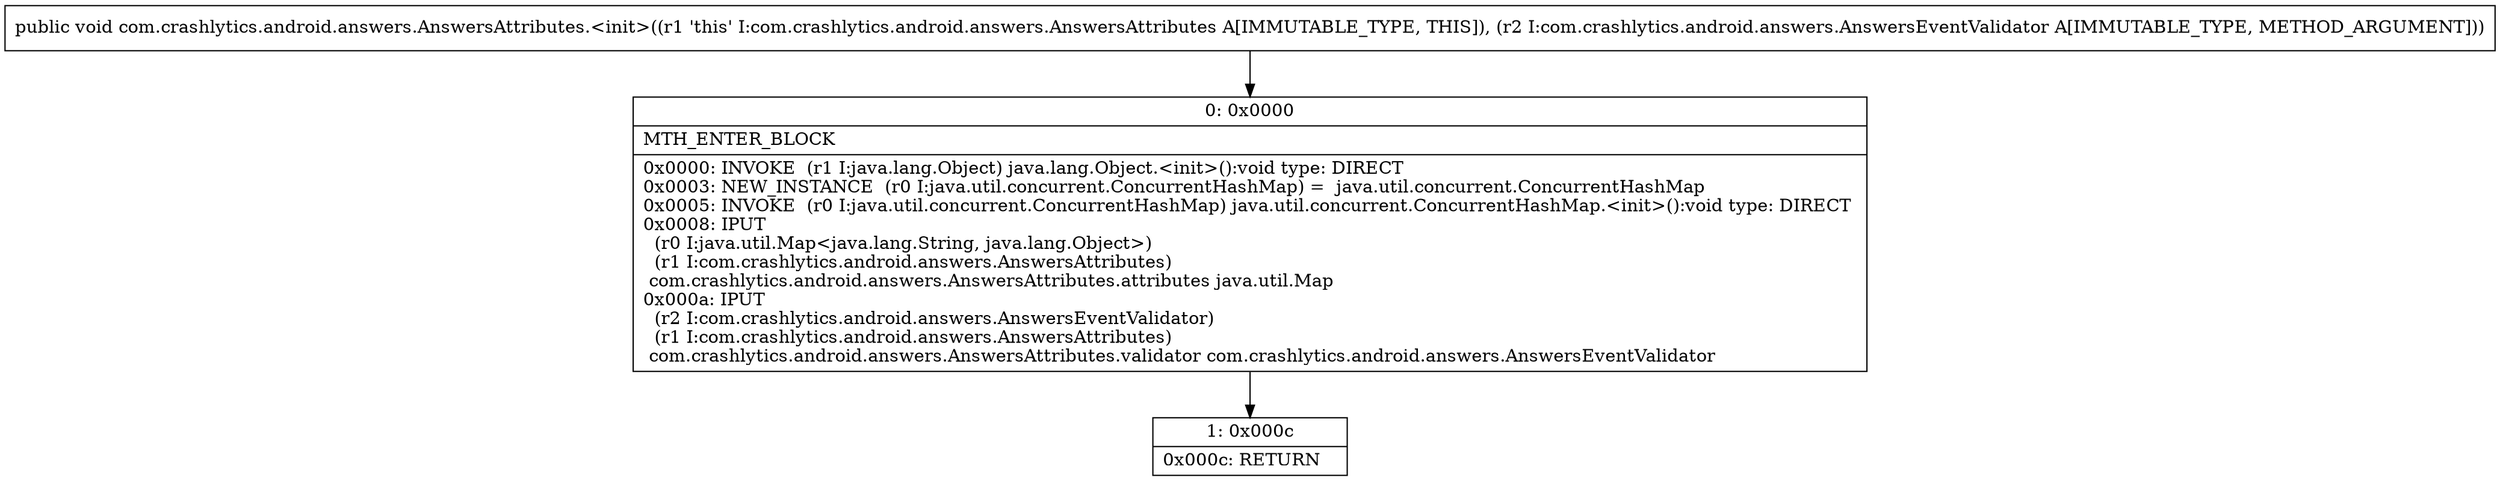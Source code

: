 digraph "CFG forcom.crashlytics.android.answers.AnswersAttributes.\<init\>(Lcom\/crashlytics\/android\/answers\/AnswersEventValidator;)V" {
Node_0 [shape=record,label="{0\:\ 0x0000|MTH_ENTER_BLOCK\l|0x0000: INVOKE  (r1 I:java.lang.Object) java.lang.Object.\<init\>():void type: DIRECT \l0x0003: NEW_INSTANCE  (r0 I:java.util.concurrent.ConcurrentHashMap) =  java.util.concurrent.ConcurrentHashMap \l0x0005: INVOKE  (r0 I:java.util.concurrent.ConcurrentHashMap) java.util.concurrent.ConcurrentHashMap.\<init\>():void type: DIRECT \l0x0008: IPUT  \l  (r0 I:java.util.Map\<java.lang.String, java.lang.Object\>)\l  (r1 I:com.crashlytics.android.answers.AnswersAttributes)\l com.crashlytics.android.answers.AnswersAttributes.attributes java.util.Map \l0x000a: IPUT  \l  (r2 I:com.crashlytics.android.answers.AnswersEventValidator)\l  (r1 I:com.crashlytics.android.answers.AnswersAttributes)\l com.crashlytics.android.answers.AnswersAttributes.validator com.crashlytics.android.answers.AnswersEventValidator \l}"];
Node_1 [shape=record,label="{1\:\ 0x000c|0x000c: RETURN   \l}"];
MethodNode[shape=record,label="{public void com.crashlytics.android.answers.AnswersAttributes.\<init\>((r1 'this' I:com.crashlytics.android.answers.AnswersAttributes A[IMMUTABLE_TYPE, THIS]), (r2 I:com.crashlytics.android.answers.AnswersEventValidator A[IMMUTABLE_TYPE, METHOD_ARGUMENT])) }"];
MethodNode -> Node_0;
Node_0 -> Node_1;
}

